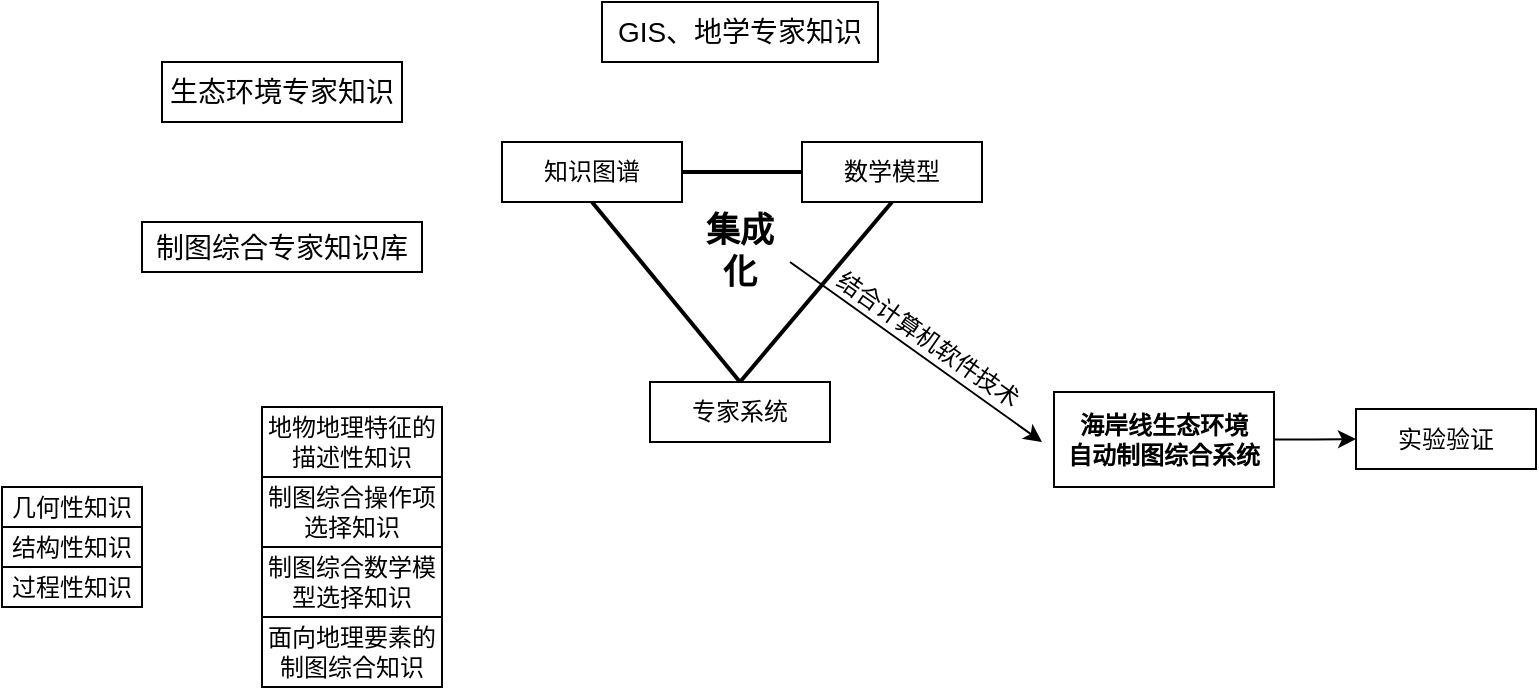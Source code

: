 <mxfile version="16.1.0" type="github">
  <diagram id="f9nh2O67XRx1jlFNAtA9" name="Page-1">
    <mxGraphModel dx="750" dy="752" grid="1" gridSize="10" guides="1" tooltips="1" connect="1" arrows="1" fold="1" page="1" pageScale="1" pageWidth="827" pageHeight="1169" math="0" shadow="0">
      <root>
        <mxCell id="0" />
        <mxCell id="1" parent="0" />
        <mxCell id="btXaNMShb-G69O60CwIR-1" value="知识图谱" style="rounded=0;whiteSpace=wrap;html=1;" vertex="1" parent="1">
          <mxGeometry x="273" y="230" width="90" height="30" as="geometry" />
        </mxCell>
        <mxCell id="btXaNMShb-G69O60CwIR-2" value="数学模型" style="rounded=0;whiteSpace=wrap;html=1;" vertex="1" parent="1">
          <mxGeometry x="423" y="230" width="90" height="30" as="geometry" />
        </mxCell>
        <mxCell id="btXaNMShb-G69O60CwIR-3" value="专家系统" style="rounded=0;whiteSpace=wrap;html=1;" vertex="1" parent="1">
          <mxGeometry x="347" y="350" width="90" height="30" as="geometry" />
        </mxCell>
        <mxCell id="btXaNMShb-G69O60CwIR-5" value="&lt;span style=&quot;font-size: 10.5pt&quot;&gt;GIS、地学专家知识&lt;/span&gt;" style="rounded=0;whiteSpace=wrap;html=1;" vertex="1" parent="1">
          <mxGeometry x="323" y="160" width="138" height="30" as="geometry" />
        </mxCell>
        <mxCell id="btXaNMShb-G69O60CwIR-6" value="&lt;span style=&quot;font-size: 10.5pt&quot;&gt;制图综合专家知识库&lt;/span&gt;" style="rounded=0;whiteSpace=wrap;html=1;" vertex="1" parent="1">
          <mxGeometry x="93" y="270" width="140" height="25" as="geometry" />
        </mxCell>
        <mxCell id="btXaNMShb-G69O60CwIR-8" value="&lt;b style=&quot;font-size: 17px;&quot;&gt;集成化&lt;/b&gt;" style="text;html=1;strokeColor=none;fillColor=none;align=center;verticalAlign=middle;whiteSpace=wrap;rounded=0;dashed=1;fontSize=17;" vertex="1" parent="1">
          <mxGeometry x="367" y="275" width="50" height="20" as="geometry" />
        </mxCell>
        <mxCell id="btXaNMShb-G69O60CwIR-10" value="&lt;span style=&quot;font-size: 10.5pt&quot;&gt;生态环境专家知识&lt;/span&gt;" style="rounded=0;whiteSpace=wrap;html=1;" vertex="1" parent="1">
          <mxGeometry x="103" y="190" width="120" height="30" as="geometry" />
        </mxCell>
        <mxCell id="btXaNMShb-G69O60CwIR-11" value="" style="endArrow=none;html=1;strokeWidth=2;rounded=0;exitX=0.5;exitY=1;exitDx=0;exitDy=0;entryX=0.5;entryY=0;entryDx=0;entryDy=0;" edge="1" parent="1" source="btXaNMShb-G69O60CwIR-1" target="btXaNMShb-G69O60CwIR-3">
          <mxGeometry width="50" height="50" relative="1" as="geometry">
            <mxPoint x="303" y="400" as="sourcePoint" />
            <mxPoint x="353" y="350" as="targetPoint" />
          </mxGeometry>
        </mxCell>
        <mxCell id="btXaNMShb-G69O60CwIR-12" value="" style="endArrow=none;html=1;strokeWidth=2;rounded=0;exitX=1;exitY=0.5;exitDx=0;exitDy=0;entryX=0;entryY=0.5;entryDx=0;entryDy=0;" edge="1" parent="1" source="btXaNMShb-G69O60CwIR-1" target="btXaNMShb-G69O60CwIR-2">
          <mxGeometry width="50" height="50" relative="1" as="geometry">
            <mxPoint x="328" y="270" as="sourcePoint" />
            <mxPoint x="402" y="360" as="targetPoint" />
          </mxGeometry>
        </mxCell>
        <mxCell id="btXaNMShb-G69O60CwIR-13" value="" style="endArrow=none;html=1;strokeWidth=2;rounded=0;exitX=0.5;exitY=1;exitDx=0;exitDy=0;entryX=0.5;entryY=0;entryDx=0;entryDy=0;" edge="1" parent="1" source="btXaNMShb-G69O60CwIR-2" target="btXaNMShb-G69O60CwIR-3">
          <mxGeometry width="50" height="50" relative="1" as="geometry">
            <mxPoint x="328" y="270" as="sourcePoint" />
            <mxPoint x="402" y="360" as="targetPoint" />
          </mxGeometry>
        </mxCell>
        <mxCell id="btXaNMShb-G69O60CwIR-26" style="edgeStyle=orthogonalEdgeStyle;rounded=0;orthogonalLoop=1;jettySize=auto;html=1;exitX=1;exitY=0.5;exitDx=0;exitDy=0;entryX=0;entryY=0.5;entryDx=0;entryDy=0;fontSize=12;" edge="1" parent="1" source="btXaNMShb-G69O60CwIR-14" target="btXaNMShb-G69O60CwIR-25">
          <mxGeometry relative="1" as="geometry" />
        </mxCell>
        <mxCell id="btXaNMShb-G69O60CwIR-14" value="海岸线生态环境&lt;br&gt;自动制图综合系统" style="rounded=0;whiteSpace=wrap;html=1;fontStyle=1" vertex="1" parent="1">
          <mxGeometry x="549" y="355" width="110" height="47.5" as="geometry" />
        </mxCell>
        <mxCell id="btXaNMShb-G69O60CwIR-15" value="几何性知识" style="rounded=0;whiteSpace=wrap;html=1;" vertex="1" parent="1">
          <mxGeometry x="23" y="402.5" width="70" height="20" as="geometry" />
        </mxCell>
        <mxCell id="btXaNMShb-G69O60CwIR-16" value="结构性知识" style="rounded=0;whiteSpace=wrap;html=1;" vertex="1" parent="1">
          <mxGeometry x="23" y="422.5" width="70" height="20" as="geometry" />
        </mxCell>
        <mxCell id="btXaNMShb-G69O60CwIR-17" value="过程性知识" style="rounded=0;whiteSpace=wrap;html=1;" vertex="1" parent="1">
          <mxGeometry x="23" y="442.5" width="70" height="20" as="geometry" />
        </mxCell>
        <mxCell id="btXaNMShb-G69O60CwIR-18" value="地物地理特征的描述性知识" style="rounded=0;whiteSpace=wrap;html=1;" vertex="1" parent="1">
          <mxGeometry x="153" y="362.5" width="90" height="35" as="geometry" />
        </mxCell>
        <mxCell id="btXaNMShb-G69O60CwIR-20" value="制图综合操作项选择知识" style="rounded=0;whiteSpace=wrap;html=1;" vertex="1" parent="1">
          <mxGeometry x="153" y="397.5" width="90" height="35" as="geometry" />
        </mxCell>
        <mxCell id="btXaNMShb-G69O60CwIR-21" value="制图综合数学模型选择知识" style="rounded=0;whiteSpace=wrap;html=1;" vertex="1" parent="1">
          <mxGeometry x="153" y="432.5" width="90" height="35" as="geometry" />
        </mxCell>
        <mxCell id="btXaNMShb-G69O60CwIR-22" value="面向地理要素的制图综合知识" style="rounded=0;whiteSpace=wrap;html=1;" vertex="1" parent="1">
          <mxGeometry x="153" y="467.5" width="90" height="35" as="geometry" />
        </mxCell>
        <mxCell id="btXaNMShb-G69O60CwIR-23" value="" style="endArrow=classic;html=1;rounded=0;fontSize=17;exitX=1;exitY=0.75;exitDx=0;exitDy=0;" edge="1" parent="1" source="btXaNMShb-G69O60CwIR-8">
          <mxGeometry width="50" height="50" relative="1" as="geometry">
            <mxPoint x="303" y="280" as="sourcePoint" />
            <mxPoint x="543" y="380" as="targetPoint" />
          </mxGeometry>
        </mxCell>
        <mxCell id="btXaNMShb-G69O60CwIR-24" value="结合计算机软件技术" style="text;html=1;strokeColor=none;fillColor=none;align=center;verticalAlign=middle;whiteSpace=wrap;rounded=0;dashed=1;fontSize=12;rotation=35;" vertex="1" parent="1">
          <mxGeometry x="423" y="314" width="126" height="30" as="geometry" />
        </mxCell>
        <mxCell id="btXaNMShb-G69O60CwIR-25" value="实验验证" style="rounded=0;whiteSpace=wrap;html=1;" vertex="1" parent="1">
          <mxGeometry x="700" y="363.5" width="90" height="30" as="geometry" />
        </mxCell>
      </root>
    </mxGraphModel>
  </diagram>
</mxfile>
